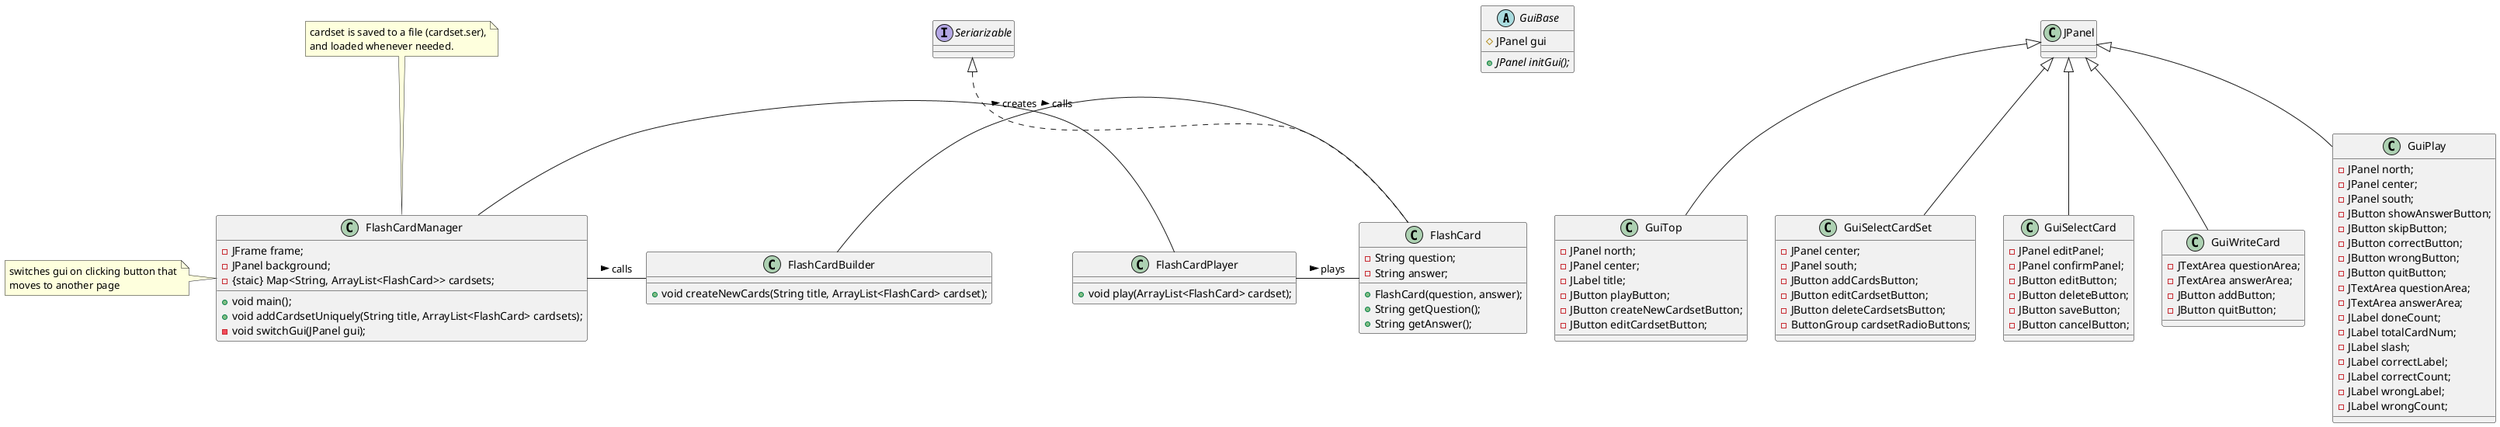 /' TODO
Delete GuiBase and make all Gui class extends JPanel
Move all the code in initGui to constructor
'/

@startuml
abstract class GuiBase{
	/' by making gui variable staitc, each page will be cached '/
	/' but consumes more memory '/
	#JPanel gui
	+{abstract} JPanel initGui();
}

/' Top page '/
class GuiTop extends JPanel{
	-JPanel north;
	-JPanel center;
	-JLabel title;
	-JButton playButton;
	-JButton createNewCardsetButton;
	-JButton editCardsetButton;
}

/' Page for selecting cardsets to play or add/edit cards '/
class GuiSelectCardSet extends JPanel{
	-JPanel center;
	-JPanel south;
	-JButton addCardsButton;
	-JButton editCardsetButton;
	-JButton deleteCardsetsButton;
	-ButtonGroup cardsetRadioButtons;
}

/' Page for selecting individual card to edit or delete '/
class GuiSelectCard extends JPanel{
	-JPanel editPanel;		/' panel for edit/delete button '/
	-JPanel confirmPanel;	/' panel for save/cancel button '/
	-JButton editButton;	/' panel will be switched when pressed '/
	-JButton deleteButton;	/' always confirm '/
	-JButton saveButton;	/''/
	-JButton cancelButton;	/' always confirm '/
}

/' Page to write flashcard when adding or editing '/
class GuiWriteCard extends JPanel{
	-JTextArea questionArea;
	-JTextArea answerArea;
	-JButton addButton;		/' fail if either of two textareas are empty. save every time '/
	-JButton quitButton;	/' warn if either of two textareas are not empty '/
}

/' Page for playing flashcard '/
/' TODO update variables'/
class GuiPlay extends JPanel{
	-JPanel north;
	-JPanel center;
	-JPanel south;
	-JButton showAnswerButton;
	-JButton skipButton;
	-JButton correctButton;
	-JButton wrongButton;
	-JButton quitButton;
	-JTextArea questionArea;
	-JTextArea answerArea;
	-JLabel doneCount;
	-JLabel totalCardNum;
	-JLabel slash;
	-JLabel correctLabel;
	-JLabel correctCount;
	-JLabel wrongLabel;
	-JLabel wrongCount;
}

class FlashCard implements Seriarizable{
	-String question;
	-String answer;
	+FlashCard(question, answer);
	+String getQuestion();
	+String getAnswer();
}

/' class FlashCardSet implements Seriarizable{ '/
	/' String setName '/
	/' ArrayList<FlashCard> cardset '/
/' } '/

class FlashCardPlayer{
	/' update progress label '/
	+void play(ArrayList<FlashCard> cardset);
}

class FlashCardBuilder{
	/' lock cardset.ser in advance '/
	/' TODO how? --> http://stackoverflow.com/questions/128038/how-can-i-lock-a-file-using-java-if-possible'/
	+void createNewCards(String title, ArrayList<FlashCard> cardset);
}

class FlashCardManager{
	-JFrame frame;
	-JPanel background;
	-{staic} Map<String, ArrayList<FlashCard>> cardsets;
	+void main();
	+void addCardsetUniquely(String title, ArrayList<FlashCard> cardsets);
	/' vv should it be done by GuiManager or something? '/
	-void switchGui(JPanel gui);
}
/' note left of FlashCardManager::switchGui '/
note left of FlashCardManager
	switches gui on clicking button that
	moves to another page
end note

note top of FlashCardManager
	cardset is saved to a file (cardset.ser),
	and loaded whenever needed.
end note

FlashCardPlayer - FlashCard : plays >
FlashCardBuilder - FlashCard : creates >
FlashCardManager - FlashCardPlayer : calls >
FlashCardManager - FlashCardBuilder : calls >
@enduml
